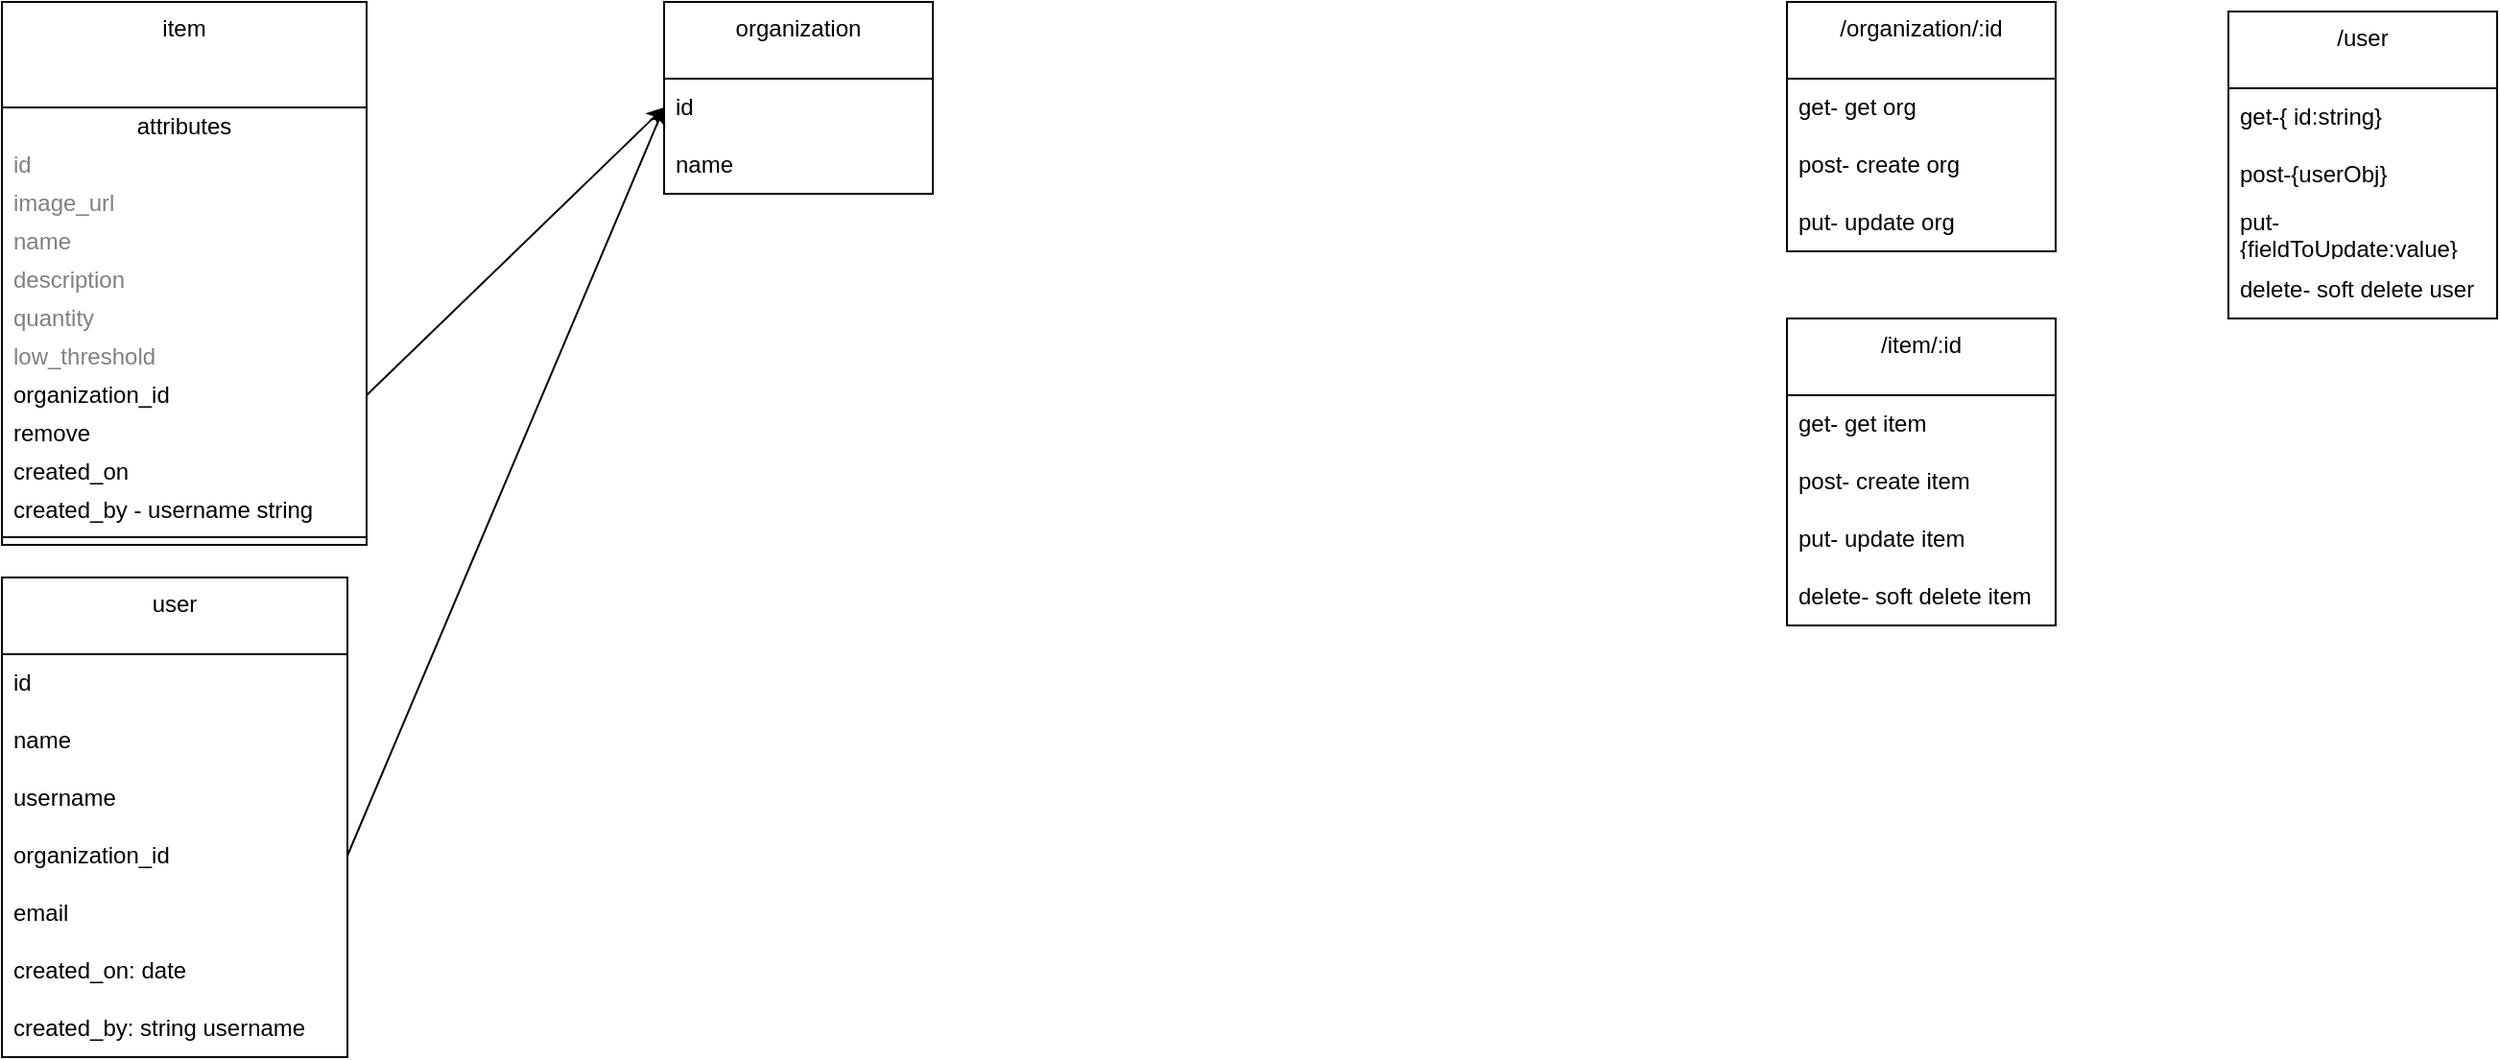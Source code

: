 <mxfile>
    <diagram id="xUw2waFJ6WX9x6PDr1Zq" name="Page-1">
        <mxGraphModel dx="547" dy="1581" grid="1" gridSize="10" guides="1" tooltips="1" connect="1" arrows="1" fold="1" page="1" pageScale="1" pageWidth="850" pageHeight="1100" math="0" shadow="0">
            <root>
                <mxCell id="0"/>
                <mxCell id="1" parent="0"/>
                <mxCell id="18" value="item" style="swimlane;fontStyle=0;align=center;verticalAlign=top;childLayout=stackLayout;horizontal=1;startSize=55;horizontalStack=0;resizeParent=1;resizeParentMax=0;resizeLast=0;collapsible=0;marginBottom=0;html=1;whiteSpace=wrap;" vertex="1" parent="1">
                    <mxGeometry y="-690" width="190" height="283" as="geometry"/>
                </mxCell>
                <mxCell id="19" value="attributes" style="text;html=1;strokeColor=none;fillColor=none;align=center;verticalAlign=middle;spacingLeft=4;spacingRight=4;overflow=hidden;rotatable=0;points=[[0,0.5],[1,0.5]];portConstraint=eastwest;whiteSpace=wrap;" vertex="1" parent="18">
                    <mxGeometry y="55" width="190" height="20" as="geometry"/>
                </mxCell>
                <mxCell id="21" value="id" style="text;html=1;strokeColor=none;fillColor=none;align=left;verticalAlign=middle;spacingLeft=4;spacingRight=4;overflow=hidden;rotatable=0;points=[[0,0.5],[1,0.5]];portConstraint=eastwest;fontColor=#808080;whiteSpace=wrap;" vertex="1" parent="18">
                    <mxGeometry y="75" width="190" height="20" as="geometry"/>
                </mxCell>
                <mxCell id="41" value="image_url" style="text;html=1;strokeColor=none;fillColor=none;align=left;verticalAlign=middle;spacingLeft=4;spacingRight=4;overflow=hidden;rotatable=0;points=[[0,0.5],[1,0.5]];portConstraint=eastwest;fontColor=#808080;whiteSpace=wrap;" vertex="1" parent="18">
                    <mxGeometry y="95" width="190" height="20" as="geometry"/>
                </mxCell>
                <mxCell id="27" value="name" style="text;html=1;strokeColor=none;fillColor=none;align=left;verticalAlign=middle;spacingLeft=4;spacingRight=4;overflow=hidden;rotatable=0;points=[[0,0.5],[1,0.5]];portConstraint=eastwest;fontColor=#808080;whiteSpace=wrap;" vertex="1" parent="18">
                    <mxGeometry y="115" width="190" height="20" as="geometry"/>
                </mxCell>
                <mxCell id="26" value="description" style="text;html=1;strokeColor=none;fillColor=none;align=left;verticalAlign=middle;spacingLeft=4;spacingRight=4;overflow=hidden;rotatable=0;points=[[0,0.5],[1,0.5]];portConstraint=eastwest;fontColor=#808080;whiteSpace=wrap;" vertex="1" parent="18">
                    <mxGeometry y="135" width="190" height="20" as="geometry"/>
                </mxCell>
                <mxCell id="29" value="quantity" style="text;html=1;strokeColor=none;fillColor=none;align=left;verticalAlign=middle;spacingLeft=4;spacingRight=4;overflow=hidden;rotatable=0;points=[[0,0.5],[1,0.5]];portConstraint=eastwest;fontColor=#808080;whiteSpace=wrap;" vertex="1" parent="18">
                    <mxGeometry y="155" width="190" height="20" as="geometry"/>
                </mxCell>
                <mxCell id="30" value="low_threshold" style="text;html=1;strokeColor=none;fillColor=none;align=left;verticalAlign=middle;spacingLeft=4;spacingRight=4;overflow=hidden;rotatable=0;points=[[0,0.5],[1,0.5]];portConstraint=eastwest;fontColor=#808080;whiteSpace=wrap;" vertex="1" parent="18">
                    <mxGeometry y="175" width="190" height="20" as="geometry"/>
                </mxCell>
                <mxCell id="22" value="organization_id" style="text;html=1;strokeColor=none;fillColor=none;align=left;verticalAlign=middle;spacingLeft=4;spacingRight=4;overflow=hidden;rotatable=0;points=[[0,0.5],[1,0.5]];portConstraint=eastwest;whiteSpace=wrap;" vertex="1" parent="18">
                    <mxGeometry y="195" width="190" height="20" as="geometry"/>
                </mxCell>
                <mxCell id="58" value="remove" style="text;html=1;strokeColor=none;fillColor=none;align=left;verticalAlign=middle;spacingLeft=4;spacingRight=4;overflow=hidden;rotatable=0;points=[[0,0.5],[1,0.5]];portConstraint=eastwest;whiteSpace=wrap;" vertex="1" parent="18">
                    <mxGeometry y="215" width="190" height="20" as="geometry"/>
                </mxCell>
                <mxCell id="59" value="created_on" style="text;html=1;strokeColor=none;fillColor=none;align=left;verticalAlign=middle;spacingLeft=4;spacingRight=4;overflow=hidden;rotatable=0;points=[[0,0.5],[1,0.5]];portConstraint=eastwest;whiteSpace=wrap;" vertex="1" parent="18">
                    <mxGeometry y="235" width="190" height="20" as="geometry"/>
                </mxCell>
                <mxCell id="60" value="created_by - username string" style="text;html=1;strokeColor=none;fillColor=none;align=left;verticalAlign=middle;spacingLeft=4;spacingRight=4;overflow=hidden;rotatable=0;points=[[0,0.5],[1,0.5]];portConstraint=eastwest;whiteSpace=wrap;" vertex="1" parent="18">
                    <mxGeometry y="255" width="190" height="20" as="geometry"/>
                </mxCell>
                <mxCell id="23" value="" style="line;strokeWidth=1;fillColor=none;align=left;verticalAlign=middle;spacingTop=-1;spacingLeft=3;spacingRight=3;rotatable=0;labelPosition=right;points=[];portConstraint=eastwest;" vertex="1" parent="18">
                    <mxGeometry y="275" width="190" height="8" as="geometry"/>
                </mxCell>
                <mxCell id="33" value="organization" style="swimlane;fontStyle=0;align=center;verticalAlign=top;childLayout=stackLayout;horizontal=1;startSize=40;horizontalStack=0;resizeParent=1;resizeParentMax=0;resizeLast=0;collapsible=0;marginBottom=0;html=1;whiteSpace=wrap;" vertex="1" parent="1">
                    <mxGeometry x="345" y="-690" width="140" height="100" as="geometry"/>
                </mxCell>
                <mxCell id="34" value="id" style="text;html=1;strokeColor=none;fillColor=none;align=left;verticalAlign=middle;spacingLeft=4;spacingRight=4;overflow=hidden;rotatable=0;points=[[0,0.5],[1,0.5]];portConstraint=eastwest;whiteSpace=wrap;" vertex="1" parent="33">
                    <mxGeometry y="40" width="140" height="30" as="geometry"/>
                </mxCell>
                <mxCell id="35" value="name" style="text;html=1;strokeColor=none;fillColor=none;align=left;verticalAlign=middle;spacingLeft=4;spacingRight=4;overflow=hidden;rotatable=0;points=[[0,0.5],[1,0.5]];portConstraint=eastwest;whiteSpace=wrap;" vertex="1" parent="33">
                    <mxGeometry y="70" width="140" height="30" as="geometry"/>
                </mxCell>
                <mxCell id="36" value="user" style="swimlane;fontStyle=0;align=center;verticalAlign=top;childLayout=stackLayout;horizontal=1;startSize=40;horizontalStack=0;resizeParent=1;resizeParentMax=0;resizeLast=0;collapsible=0;marginBottom=0;html=1;whiteSpace=wrap;" vertex="1" parent="1">
                    <mxGeometry y="-390" width="180" height="250" as="geometry"/>
                </mxCell>
                <mxCell id="37" value="id" style="text;html=1;strokeColor=none;fillColor=none;align=left;verticalAlign=middle;spacingLeft=4;spacingRight=4;overflow=hidden;rotatable=0;points=[[0,0.5],[1,0.5]];portConstraint=eastwest;whiteSpace=wrap;" vertex="1" parent="36">
                    <mxGeometry y="40" width="180" height="30" as="geometry"/>
                </mxCell>
                <mxCell id="47" value="name" style="text;html=1;strokeColor=none;fillColor=none;align=left;verticalAlign=middle;spacingLeft=4;spacingRight=4;overflow=hidden;rotatable=0;points=[[0,0.5],[1,0.5]];portConstraint=eastwest;whiteSpace=wrap;" vertex="1" parent="36">
                    <mxGeometry y="70" width="180" height="30" as="geometry"/>
                </mxCell>
                <mxCell id="44" value="username" style="text;html=1;strokeColor=none;fillColor=none;align=left;verticalAlign=middle;spacingLeft=4;spacingRight=4;overflow=hidden;rotatable=0;points=[[0,0.5],[1,0.5]];portConstraint=eastwest;whiteSpace=wrap;" vertex="1" parent="36">
                    <mxGeometry y="100" width="180" height="30" as="geometry"/>
                </mxCell>
                <mxCell id="45" value="organization_id" style="text;html=1;strokeColor=none;fillColor=none;align=left;verticalAlign=middle;spacingLeft=4;spacingRight=4;overflow=hidden;rotatable=0;points=[[0,0.5],[1,0.5]];portConstraint=eastwest;whiteSpace=wrap;" vertex="1" parent="36">
                    <mxGeometry y="130" width="180" height="30" as="geometry"/>
                </mxCell>
                <mxCell id="62" value="email" style="text;html=1;strokeColor=none;fillColor=none;align=left;verticalAlign=middle;spacingLeft=4;spacingRight=4;overflow=hidden;rotatable=0;points=[[0,0.5],[1,0.5]];portConstraint=eastwest;whiteSpace=wrap;" vertex="1" parent="36">
                    <mxGeometry y="160" width="180" height="30" as="geometry"/>
                </mxCell>
                <mxCell id="63" value="created_on: date" style="text;html=1;strokeColor=none;fillColor=none;align=left;verticalAlign=middle;spacingLeft=4;spacingRight=4;overflow=hidden;rotatable=0;points=[[0,0.5],[1,0.5]];portConstraint=eastwest;whiteSpace=wrap;" vertex="1" parent="36">
                    <mxGeometry y="190" width="180" height="30" as="geometry"/>
                </mxCell>
                <mxCell id="38" value="created_by: string username" style="text;html=1;strokeColor=none;fillColor=none;align=left;verticalAlign=middle;spacingLeft=4;spacingRight=4;overflow=hidden;rotatable=0;points=[[0,0.5],[1,0.5]];portConstraint=eastwest;whiteSpace=wrap;" vertex="1" parent="36">
                    <mxGeometry y="220" width="180" height="30" as="geometry"/>
                </mxCell>
                <mxCell id="49" value="/organization/:id" style="swimlane;fontStyle=0;align=center;verticalAlign=top;childLayout=stackLayout;horizontal=1;startSize=40;horizontalStack=0;resizeParent=1;resizeParentMax=0;resizeLast=0;collapsible=0;marginBottom=0;html=1;whiteSpace=wrap;" vertex="1" parent="1">
                    <mxGeometry x="930" y="-690" width="140" height="130" as="geometry"/>
                </mxCell>
                <mxCell id="50" value="get- get org" style="text;html=1;strokeColor=none;fillColor=none;align=left;verticalAlign=middle;spacingLeft=4;spacingRight=4;overflow=hidden;rotatable=0;points=[[0,0.5],[1,0.5]];portConstraint=eastwest;whiteSpace=wrap;" vertex="1" parent="49">
                    <mxGeometry y="40" width="140" height="30" as="geometry"/>
                </mxCell>
                <mxCell id="51" value="post- create org" style="text;html=1;strokeColor=none;fillColor=none;align=left;verticalAlign=middle;spacingLeft=4;spacingRight=4;overflow=hidden;rotatable=0;points=[[0,0.5],[1,0.5]];portConstraint=eastwest;whiteSpace=wrap;" vertex="1" parent="49">
                    <mxGeometry y="70" width="140" height="30" as="geometry"/>
                </mxCell>
                <mxCell id="52" value="put- update org" style="text;html=1;strokeColor=none;fillColor=none;align=left;verticalAlign=middle;spacingLeft=4;spacingRight=4;overflow=hidden;rotatable=0;points=[[0,0.5],[1,0.5]];portConstraint=eastwest;whiteSpace=wrap;" vertex="1" parent="49">
                    <mxGeometry y="100" width="140" height="30" as="geometry"/>
                </mxCell>
                <mxCell id="53" value="/item/:id" style="swimlane;fontStyle=0;align=center;verticalAlign=top;childLayout=stackLayout;horizontal=1;startSize=40;horizontalStack=0;resizeParent=1;resizeParentMax=0;resizeLast=0;collapsible=0;marginBottom=0;html=1;whiteSpace=wrap;" vertex="1" parent="1">
                    <mxGeometry x="930" y="-525" width="140" height="160" as="geometry"/>
                </mxCell>
                <mxCell id="54" value="get- get item" style="text;html=1;strokeColor=none;fillColor=none;align=left;verticalAlign=middle;spacingLeft=4;spacingRight=4;overflow=hidden;rotatable=0;points=[[0,0.5],[1,0.5]];portConstraint=eastwest;whiteSpace=wrap;" vertex="1" parent="53">
                    <mxGeometry y="40" width="140" height="30" as="geometry"/>
                </mxCell>
                <mxCell id="55" value="post- create item" style="text;html=1;strokeColor=none;fillColor=none;align=left;verticalAlign=middle;spacingLeft=4;spacingRight=4;overflow=hidden;rotatable=0;points=[[0,0.5],[1,0.5]];portConstraint=eastwest;whiteSpace=wrap;" vertex="1" parent="53">
                    <mxGeometry y="70" width="140" height="30" as="geometry"/>
                </mxCell>
                <mxCell id="56" value="put- update item" style="text;html=1;strokeColor=none;fillColor=none;align=left;verticalAlign=middle;spacingLeft=4;spacingRight=4;overflow=hidden;rotatable=0;points=[[0,0.5],[1,0.5]];portConstraint=eastwest;whiteSpace=wrap;" vertex="1" parent="53">
                    <mxGeometry y="100" width="140" height="30" as="geometry"/>
                </mxCell>
                <mxCell id="57" value="delete- soft delete item" style="text;html=1;strokeColor=none;fillColor=none;align=left;verticalAlign=middle;spacingLeft=4;spacingRight=4;overflow=hidden;rotatable=0;points=[[0,0.5],[1,0.5]];portConstraint=eastwest;whiteSpace=wrap;" vertex="1" parent="53">
                    <mxGeometry y="130" width="140" height="30" as="geometry"/>
                </mxCell>
                <mxCell id="66" style="edgeStyle=none;html=1;entryX=0;entryY=0.5;entryDx=0;entryDy=0;exitX=1;exitY=0.5;exitDx=0;exitDy=0;" edge="1" parent="1" source="22" target="34">
                    <mxGeometry relative="1" as="geometry"/>
                </mxCell>
                <mxCell id="68" style="edgeStyle=none;html=1;exitX=1;exitY=0.5;exitDx=0;exitDy=0;entryX=0;entryY=0.5;entryDx=0;entryDy=0;" edge="1" parent="1" source="45" target="34">
                    <mxGeometry relative="1" as="geometry"/>
                </mxCell>
                <mxCell id="69" value="/user" style="swimlane;fontStyle=0;align=center;verticalAlign=top;childLayout=stackLayout;horizontal=1;startSize=40;horizontalStack=0;resizeParent=1;resizeParentMax=0;resizeLast=0;collapsible=0;marginBottom=0;html=1;whiteSpace=wrap;" vertex="1" parent="1">
                    <mxGeometry x="1160" y="-685" width="140" height="160" as="geometry"/>
                </mxCell>
                <mxCell id="70" value="get-{ id:string}" style="text;html=1;strokeColor=none;fillColor=none;align=left;verticalAlign=middle;spacingLeft=4;spacingRight=4;overflow=hidden;rotatable=0;points=[[0,0.5],[1,0.5]];portConstraint=eastwest;whiteSpace=wrap;" vertex="1" parent="69">
                    <mxGeometry y="40" width="140" height="30" as="geometry"/>
                </mxCell>
                <mxCell id="71" value="post-{userObj}" style="text;html=1;strokeColor=none;fillColor=none;align=left;verticalAlign=middle;spacingLeft=4;spacingRight=4;overflow=hidden;rotatable=0;points=[[0,0.5],[1,0.5]];portConstraint=eastwest;whiteSpace=wrap;" vertex="1" parent="69">
                    <mxGeometry y="70" width="140" height="30" as="geometry"/>
                </mxCell>
                <mxCell id="72" value="put- {fieldToUpdate:value}" style="text;html=1;strokeColor=none;fillColor=none;align=left;verticalAlign=middle;spacingLeft=4;spacingRight=4;overflow=hidden;rotatable=0;points=[[0,0.5],[1,0.5]];portConstraint=eastwest;whiteSpace=wrap;" vertex="1" parent="69">
                    <mxGeometry y="100" width="140" height="30" as="geometry"/>
                </mxCell>
                <mxCell id="73" value="delete- soft delete user" style="text;html=1;strokeColor=none;fillColor=none;align=left;verticalAlign=middle;spacingLeft=4;spacingRight=4;overflow=hidden;rotatable=0;points=[[0,0.5],[1,0.5]];portConstraint=eastwest;whiteSpace=wrap;" vertex="1" parent="69">
                    <mxGeometry y="130" width="140" height="30" as="geometry"/>
                </mxCell>
            </root>
        </mxGraphModel>
    </diagram>
</mxfile>